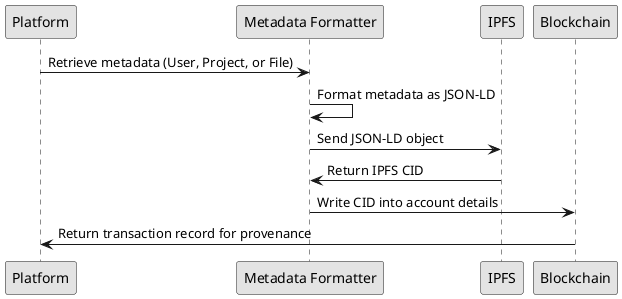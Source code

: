 @startuml

' title Metadata Handling Workflow in the Open Science Platform
skinparam monochrome true

participant "Platform" as P
participant "Metadata Formatter" as MF
participant "IPFS" as IPFS
participant "Blockchain" as BC

P -> MF: Retrieve metadata (User, Project, or File)
MF -> MF: Format metadata as JSON-LD
MF -> IPFS: Send JSON-LD object
IPFS -> MF: Return IPFS CID
MF -> BC: Write CID into account details
BC -> P: Return transaction record for provenance

@enduml
